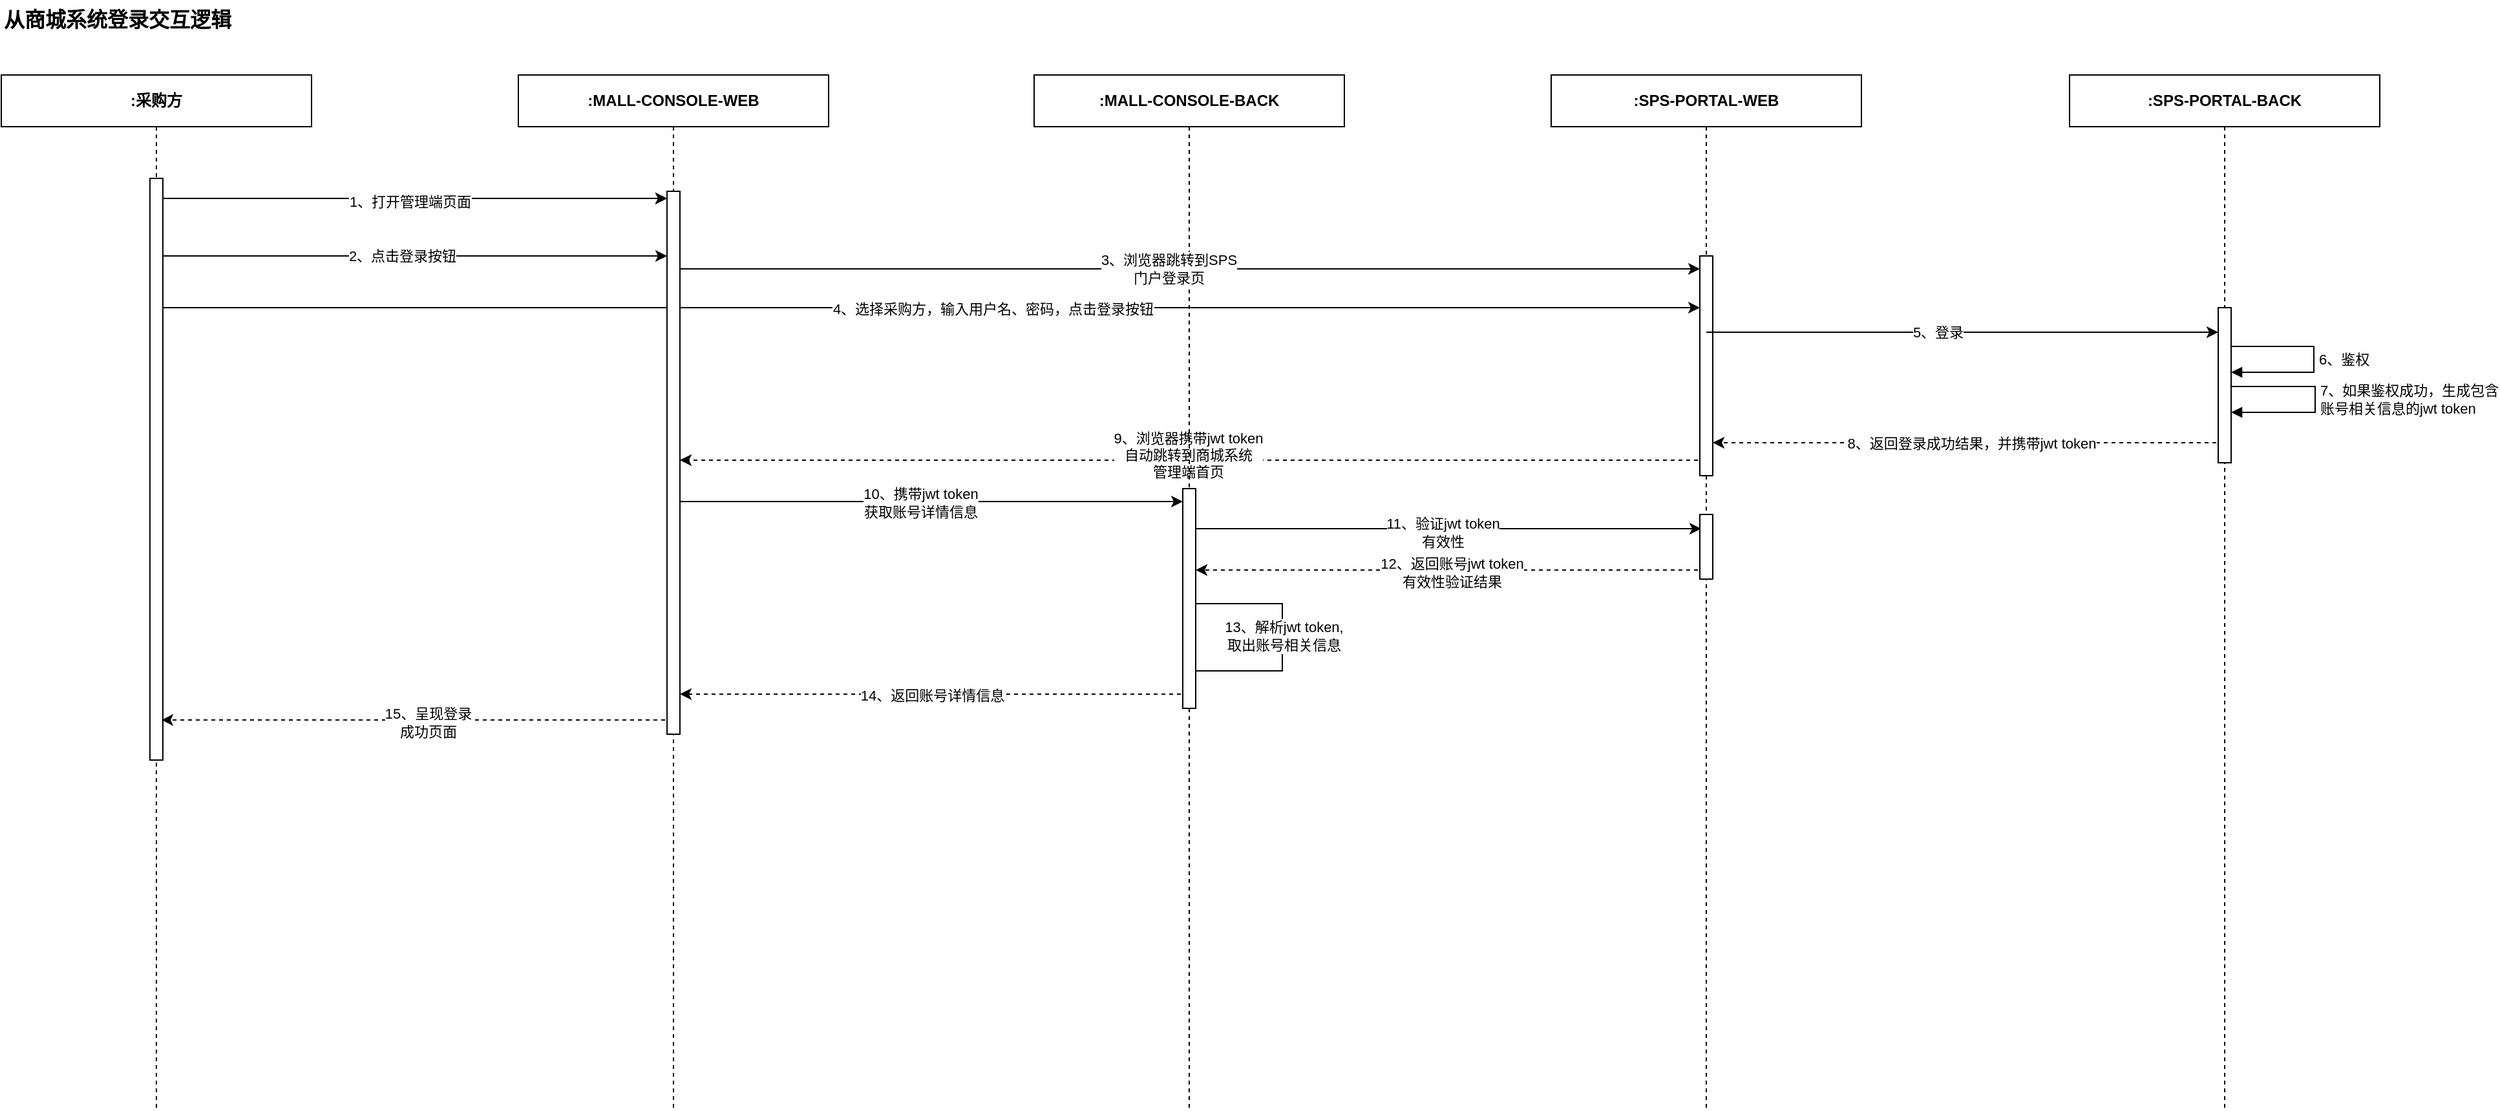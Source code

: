 <mxfile version="21.3.2" type="github">
  <diagram name="0001" id="u5bGN3QoCaFEteD9rDr-">
    <mxGraphModel dx="710" dy="375" grid="1" gridSize="10" guides="1" tooltips="1" connect="1" arrows="1" fold="1" page="1" pageScale="1" pageWidth="1169" pageHeight="827" math="0" shadow="0">
      <root>
        <mxCell id="C95wEXUyGodqOr3t600D-0" />
        <mxCell id="C95wEXUyGodqOr3t600D-1" parent="C95wEXUyGodqOr3t600D-0" />
        <mxCell id="0QSTGJbYTaC8Y6wXtU2j-22" value="" style="edgeStyle=elbowEdgeStyle;rounded=0;orthogonalLoop=1;jettySize=auto;html=1;elbow=vertical;curved=0;dashed=1;" edge="1" parent="C95wEXUyGodqOr3t600D-1" source="C95wEXUyGodqOr3t600D-16">
          <mxGeometry relative="1" as="geometry">
            <mxPoint x="1005" y="464" as="targetPoint" />
          </mxGeometry>
        </mxCell>
        <mxCell id="0QSTGJbYTaC8Y6wXtU2j-23" value="12、返回账号jwt token&lt;br style=&quot;border-color: var(--border-color);&quot;&gt;有效性验证结果" style="edgeLabel;html=1;align=center;verticalAlign=middle;resizable=0;points=[];" vertex="1" connectable="0" parent="0QSTGJbYTaC8Y6wXtU2j-22">
          <mxGeometry x="0.128" y="2" relative="1" as="geometry">
            <mxPoint x="26" as="offset" />
          </mxGeometry>
        </mxCell>
        <mxCell id="0QSTGJbYTaC8Y6wXtU2j-25" value="" style="edgeStyle=elbowEdgeStyle;rounded=0;orthogonalLoop=1;jettySize=auto;html=1;elbow=vertical;curved=0;dashed=1;" edge="1" parent="C95wEXUyGodqOr3t600D-1" source="C95wEXUyGodqOr3t600D-16">
          <mxGeometry relative="1" as="geometry">
            <mxPoint x="606" y="379" as="targetPoint" />
          </mxGeometry>
        </mxCell>
        <mxCell id="0QSTGJbYTaC8Y6wXtU2j-26" value="9、浏览器携带jwt token&lt;br style=&quot;border-color: var(--border-color);&quot;&gt;自动跳转到商城系统&lt;br style=&quot;border-color: var(--border-color);&quot;&gt;管理端首页" style="edgeLabel;html=1;align=center;verticalAlign=middle;resizable=0;points=[];" vertex="1" connectable="0" parent="0QSTGJbYTaC8Y6wXtU2j-25">
          <mxGeometry x="-0.165" y="-4" relative="1" as="geometry">
            <mxPoint x="-69" as="offset" />
          </mxGeometry>
        </mxCell>
        <mxCell id="C95wEXUyGodqOr3t600D-16" value="&lt;b&gt;:SPS-PORTAL-WEB&lt;/b&gt;" style="shape=umlLifeline;perimeter=lifelinePerimeter;whiteSpace=wrap;html=1;container=1;dropTarget=0;collapsible=0;recursiveResize=0;outlineConnect=0;portConstraint=eastwest;newEdgeStyle={&quot;edgeStyle&quot;:&quot;elbowEdgeStyle&quot;,&quot;elbow&quot;:&quot;vertical&quot;,&quot;curved&quot;:0,&quot;rounded&quot;:0};" parent="C95wEXUyGodqOr3t600D-1" vertex="1">
          <mxGeometry x="1280" y="81" width="240" height="800" as="geometry" />
        </mxCell>
        <mxCell id="C95wEXUyGodqOr3t600D-17" value="" style="html=1;points=[];perimeter=orthogonalPerimeter;outlineConnect=0;targetShapes=umlLifeline;portConstraint=eastwest;newEdgeStyle={&quot;edgeStyle&quot;:&quot;elbowEdgeStyle&quot;,&quot;elbow&quot;:&quot;vertical&quot;,&quot;curved&quot;:0,&quot;rounded&quot;:0};" parent="C95wEXUyGodqOr3t600D-16" vertex="1">
          <mxGeometry x="115" y="140" width="10" height="170" as="geometry" />
        </mxCell>
        <mxCell id="0QSTGJbYTaC8Y6wXtU2j-14" value="" style="edgeStyle=elbowEdgeStyle;rounded=0;orthogonalLoop=1;jettySize=auto;html=1;elbow=vertical;curved=0;dashed=1;" edge="1" parent="C95wEXUyGodqOr3t600D-1" source="C95wEXUyGodqOr3t600D-28">
          <mxGeometry relative="1" as="geometry">
            <mxPoint x="606" y="560" as="targetPoint" />
          </mxGeometry>
        </mxCell>
        <mxCell id="0QSTGJbYTaC8Y6wXtU2j-17" value="14、返回账号详情信息" style="edgeLabel;html=1;align=center;verticalAlign=middle;resizable=0;points=[];" vertex="1" connectable="0" parent="0QSTGJbYTaC8Y6wXtU2j-14">
          <mxGeometry x="0.111" y="1" relative="1" as="geometry">
            <mxPoint x="20" as="offset" />
          </mxGeometry>
        </mxCell>
        <mxCell id="0QSTGJbYTaC8Y6wXtU2j-19" value="" style="edgeStyle=elbowEdgeStyle;rounded=0;orthogonalLoop=1;jettySize=auto;html=1;elbow=vertical;curved=0;" edge="1" parent="C95wEXUyGodqOr3t600D-1" source="C95wEXUyGodqOr3t600D-28">
          <mxGeometry relative="1" as="geometry">
            <mxPoint x="1396" y="432" as="targetPoint" />
          </mxGeometry>
        </mxCell>
        <mxCell id="0QSTGJbYTaC8Y6wXtU2j-20" value="11、验证jwt token&lt;br style=&quot;border-color: var(--border-color);&quot;&gt;有效性" style="edgeLabel;html=1;align=center;verticalAlign=middle;resizable=0;points=[];" vertex="1" connectable="0" parent="0QSTGJbYTaC8Y6wXtU2j-19">
          <mxGeometry x="-0.014" y="-3" relative="1" as="geometry">
            <mxPoint x="1" as="offset" />
          </mxGeometry>
        </mxCell>
        <mxCell id="C95wEXUyGodqOr3t600D-28" value="&lt;b&gt;:MALL-CONSOLE-BACK&lt;/b&gt;" style="shape=umlLifeline;perimeter=lifelinePerimeter;whiteSpace=wrap;html=1;container=1;dropTarget=0;collapsible=0;recursiveResize=0;outlineConnect=0;portConstraint=eastwest;newEdgeStyle={&quot;edgeStyle&quot;:&quot;elbowEdgeStyle&quot;,&quot;elbow&quot;:&quot;vertical&quot;,&quot;curved&quot;:0,&quot;rounded&quot;:0};" parent="C95wEXUyGodqOr3t600D-1" vertex="1">
          <mxGeometry x="880" y="81" width="240" height="800" as="geometry" />
        </mxCell>
        <mxCell id="X04YHawdPwbHhBIBYi1X-3" value="" style="edgeStyle=orthogonalEdgeStyle;rounded=0;orthogonalLoop=1;jettySize=auto;html=1;elbow=vertical;" parent="C95wEXUyGodqOr3t600D-28" edge="1">
          <mxGeometry relative="1" as="geometry">
            <mxPoint x="115" y="428" as="sourcePoint" />
            <mxPoint x="115" y="461" as="targetPoint" />
            <Array as="points">
              <mxPoint x="115" y="409" />
              <mxPoint x="192" y="409" />
              <mxPoint x="192" y="461" />
            </Array>
          </mxGeometry>
        </mxCell>
        <mxCell id="X04YHawdPwbHhBIBYi1X-4" value="13、解析jwt token,&lt;br&gt;取出账号相关信息" style="edgeLabel;html=1;align=center;verticalAlign=middle;resizable=0;points=[];" parent="X04YHawdPwbHhBIBYi1X-3" vertex="1" connectable="0">
          <mxGeometry x="-0.112" y="1" relative="1" as="geometry">
            <mxPoint y="21" as="offset" />
          </mxGeometry>
        </mxCell>
        <mxCell id="C95wEXUyGodqOr3t600D-29" value="" style="html=1;points=[];perimeter=orthogonalPerimeter;outlineConnect=0;targetShapes=umlLifeline;portConstraint=eastwest;newEdgeStyle={&quot;edgeStyle&quot;:&quot;elbowEdgeStyle&quot;,&quot;elbow&quot;:&quot;vertical&quot;,&quot;curved&quot;:0,&quot;rounded&quot;:0};" parent="C95wEXUyGodqOr3t600D-28" vertex="1">
          <mxGeometry x="115" y="320" width="10" height="170" as="geometry" />
        </mxCell>
        <mxCell id="C95wEXUyGodqOr3t600D-30" value="" style="html=1;points=[];perimeter=orthogonalPerimeter;outlineConnect=0;targetShapes=umlLifeline;portConstraint=eastwest;newEdgeStyle={&quot;edgeStyle&quot;:&quot;elbowEdgeStyle&quot;,&quot;elbow&quot;:&quot;vertical&quot;,&quot;curved&quot;:0,&quot;rounded&quot;:0};" parent="C95wEXUyGodqOr3t600D-28" vertex="1">
          <mxGeometry x="515" y="340" width="10" height="50" as="geometry" />
        </mxCell>
        <mxCell id="C95wEXUyGodqOr3t600D-18" value="" style="edgeStyle=elbowEdgeStyle;rounded=0;orthogonalLoop=1;jettySize=auto;html=1;elbow=vertical;curved=0;" parent="C95wEXUyGodqOr3t600D-1" source="C95wEXUyGodqOr3t600D-5" target="C95wEXUyGodqOr3t600D-17" edge="1">
          <mxGeometry relative="1" as="geometry">
            <mxPoint x="478" y="261" as="sourcePoint" />
            <mxPoint x="878" y="261" as="targetPoint" />
            <Array as="points">
              <mxPoint x="578" y="261" />
            </Array>
          </mxGeometry>
        </mxCell>
        <mxCell id="C95wEXUyGodqOr3t600D-19" value="4、选择采购方，输入用户名、密码，点击登录按钮" style="edgeLabel;html=1;align=center;verticalAlign=middle;resizable=0;points=[];" parent="C95wEXUyGodqOr3t600D-18" vertex="1" connectable="0">
          <mxGeometry x="-0.072" y="-1" relative="1" as="geometry">
            <mxPoint x="90" as="offset" />
          </mxGeometry>
        </mxCell>
        <mxCell id="0QSTGJbYTaC8Y6wXtU2j-1" value="" style="edgeStyle=elbowEdgeStyle;rounded=0;orthogonalLoop=1;jettySize=auto;html=1;elbow=vertical;curved=0;" edge="1" parent="C95wEXUyGodqOr3t600D-1" source="C95wEXUyGodqOr3t600D-16">
          <mxGeometry relative="1" as="geometry">
            <mxPoint x="1796" y="280" as="targetPoint" />
          </mxGeometry>
        </mxCell>
        <mxCell id="0QSTGJbYTaC8Y6wXtU2j-2" value="5、登录" style="edgeLabel;html=1;align=center;verticalAlign=middle;resizable=0;points=[];" vertex="1" connectable="0" parent="0QSTGJbYTaC8Y6wXtU2j-1">
          <mxGeometry x="-0.096" relative="1" as="geometry">
            <mxPoint as="offset" />
          </mxGeometry>
        </mxCell>
        <mxCell id="0QSTGJbYTaC8Y6wXtU2j-4" value="" style="edgeStyle=elbowEdgeStyle;rounded=0;orthogonalLoop=1;jettySize=auto;html=1;elbow=vertical;curved=0;dashed=1;" edge="1" parent="C95wEXUyGodqOr3t600D-1" source="C95wEXUyGodqOr3t600D-20">
          <mxGeometry relative="1" as="geometry">
            <mxPoint x="1405" y="365.5" as="targetPoint" />
          </mxGeometry>
        </mxCell>
        <mxCell id="0QSTGJbYTaC8Y6wXtU2j-5" value="8、返回登录成功结果，并携带jwt token" style="edgeLabel;html=1;align=center;verticalAlign=middle;resizable=0;points=[];" vertex="1" connectable="0" parent="0QSTGJbYTaC8Y6wXtU2j-4">
          <mxGeometry x="0.188" y="1" relative="1" as="geometry">
            <mxPoint x="39" y="-1" as="offset" />
          </mxGeometry>
        </mxCell>
        <mxCell id="C95wEXUyGodqOr3t600D-20" value="&lt;b&gt;:SPS-PORTAL-BACK&lt;/b&gt;" style="shape=umlLifeline;perimeter=lifelinePerimeter;whiteSpace=wrap;html=1;container=1;dropTarget=0;collapsible=0;recursiveResize=0;outlineConnect=0;portConstraint=eastwest;newEdgeStyle={&quot;edgeStyle&quot;:&quot;elbowEdgeStyle&quot;,&quot;elbow&quot;:&quot;vertical&quot;,&quot;curved&quot;:0,&quot;rounded&quot;:0};" parent="C95wEXUyGodqOr3t600D-1" vertex="1">
          <mxGeometry x="1681" y="81" width="240" height="800" as="geometry" />
        </mxCell>
        <mxCell id="C95wEXUyGodqOr3t600D-21" value="" style="html=1;points=[];perimeter=orthogonalPerimeter;outlineConnect=0;targetShapes=umlLifeline;portConstraint=eastwest;newEdgeStyle={&quot;edgeStyle&quot;:&quot;elbowEdgeStyle&quot;,&quot;elbow&quot;:&quot;vertical&quot;,&quot;curved&quot;:0,&quot;rounded&quot;:0};" parent="C95wEXUyGodqOr3t600D-20" vertex="1">
          <mxGeometry x="115" y="180" width="10" height="120" as="geometry" />
        </mxCell>
        <mxCell id="C95wEXUyGodqOr3t600D-22" value="6、鉴权" style="html=1;align=left;spacingLeft=2;endArrow=block;rounded=0;edgeStyle=orthogonalEdgeStyle;curved=0;rounded=0;" parent="C95wEXUyGodqOr3t600D-20" source="C95wEXUyGodqOr3t600D-21" target="C95wEXUyGodqOr3t600D-21" edge="1">
          <mxGeometry relative="1" as="geometry">
            <mxPoint x="90" y="170" as="sourcePoint" />
            <Array as="points">
              <mxPoint x="189" y="210" />
              <mxPoint x="189" y="230" />
            </Array>
          </mxGeometry>
        </mxCell>
        <mxCell id="C95wEXUyGodqOr3t600D-23" value="7、如果鉴权成功，生成包含&lt;br&gt;账号相关信息的jwt token" style="html=1;align=left;spacingLeft=2;endArrow=block;rounded=0;edgeStyle=orthogonalEdgeStyle;curved=0;rounded=0;" parent="C95wEXUyGodqOr3t600D-20" edge="1">
          <mxGeometry relative="1" as="geometry">
            <mxPoint x="125" y="241" as="sourcePoint" />
            <Array as="points">
              <mxPoint x="190" y="241" />
              <mxPoint x="190" y="261" />
            </Array>
            <mxPoint x="125" y="261" as="targetPoint" />
          </mxGeometry>
        </mxCell>
        <mxCell id="0QSTGJbYTaC8Y6wXtU2j-7" value="" style="edgeStyle=elbowEdgeStyle;rounded=0;orthogonalLoop=1;jettySize=auto;html=1;elbow=vertical;curved=0;" edge="1" parent="C95wEXUyGodqOr3t600D-1" source="C95wEXUyGodqOr3t600D-4">
          <mxGeometry relative="1" as="geometry">
            <mxPoint x="596" y="176.5" as="targetPoint" />
          </mxGeometry>
        </mxCell>
        <mxCell id="C95wEXUyGodqOr3t600D-4" value="&lt;b&gt;:采购方&lt;/b&gt;" style="shape=umlLifeline;perimeter=lifelinePerimeter;whiteSpace=wrap;html=1;container=1;dropTarget=0;collapsible=0;recursiveResize=0;outlineConnect=0;portConstraint=eastwest;newEdgeStyle={&quot;edgeStyle&quot;:&quot;elbowEdgeStyle&quot;,&quot;elbow&quot;:&quot;vertical&quot;,&quot;curved&quot;:0,&quot;rounded&quot;:0};" parent="C95wEXUyGodqOr3t600D-1" vertex="1">
          <mxGeometry x="81" y="81" width="240" height="800" as="geometry" />
        </mxCell>
        <mxCell id="C95wEXUyGodqOr3t600D-5" value="" style="html=1;points=[];perimeter=orthogonalPerimeter;outlineConnect=0;targetShapes=umlLifeline;portConstraint=eastwest;newEdgeStyle={&quot;edgeStyle&quot;:&quot;elbowEdgeStyle&quot;,&quot;elbow&quot;:&quot;vertical&quot;,&quot;curved&quot;:0,&quot;rounded&quot;:0};" parent="C95wEXUyGodqOr3t600D-4" vertex="1">
          <mxGeometry x="115" y="80" width="10" height="450" as="geometry" />
        </mxCell>
        <mxCell id="C95wEXUyGodqOr3t600D-6" value="" style="edgeStyle=elbowEdgeStyle;rounded=0;orthogonalLoop=1;jettySize=auto;html=1;elbow=vertical;curved=0;" parent="C95wEXUyGodqOr3t600D-1" source="C95wEXUyGodqOr3t600D-11" target="C95wEXUyGodqOr3t600D-17" edge="1">
          <mxGeometry relative="1" as="geometry">
            <mxPoint x="687" y="231" as="sourcePoint" />
            <mxPoint x="878" y="231" as="targetPoint" />
            <Array as="points">
              <mxPoint x="788" y="231" />
            </Array>
          </mxGeometry>
        </mxCell>
        <mxCell id="C95wEXUyGodqOr3t600D-7" value="3、浏览器跳转到SPS&lt;br&gt;门户登录页" style="edgeLabel;html=1;align=center;verticalAlign=middle;resizable=0;points=[];" parent="C95wEXUyGodqOr3t600D-6" vertex="1" connectable="0">
          <mxGeometry x="-0.116" relative="1" as="geometry">
            <mxPoint x="29" as="offset" />
          </mxGeometry>
        </mxCell>
        <mxCell id="C95wEXUyGodqOr3t600D-8" value="" style="edgeStyle=elbowEdgeStyle;rounded=0;orthogonalLoop=1;jettySize=auto;html=1;elbow=vertical;curved=0;" parent="C95wEXUyGodqOr3t600D-1" source="C95wEXUyGodqOr3t600D-11" target="C95wEXUyGodqOr3t600D-29" edge="1">
          <mxGeometry relative="1" as="geometry">
            <mxPoint x="925.5" y="481" as="targetPoint" />
            <Array as="points">
              <mxPoint x="807" y="411" />
            </Array>
          </mxGeometry>
        </mxCell>
        <mxCell id="C95wEXUyGodqOr3t600D-9" value="10、携带jwt token&lt;br&gt;获取账号详情信息" style="edgeLabel;html=1;align=center;verticalAlign=middle;resizable=0;points=[];" parent="C95wEXUyGodqOr3t600D-8" vertex="1" connectable="0">
          <mxGeometry x="-0.045" y="-1" relative="1" as="geometry">
            <mxPoint as="offset" />
          </mxGeometry>
        </mxCell>
        <mxCell id="0QSTGJbYTaC8Y6wXtU2j-11" value="" style="edgeStyle=elbowEdgeStyle;rounded=0;orthogonalLoop=1;jettySize=auto;html=1;elbow=vertical;curved=0;dashed=1;" edge="1" parent="C95wEXUyGodqOr3t600D-1" source="C95wEXUyGodqOr3t600D-10">
          <mxGeometry relative="1" as="geometry">
            <mxPoint x="205" y="580" as="targetPoint" />
          </mxGeometry>
        </mxCell>
        <mxCell id="0QSTGJbYTaC8Y6wXtU2j-12" value="15、呈现登录&lt;br style=&quot;border-color: var(--border-color);&quot;&gt;成功页面" style="edgeLabel;html=1;align=center;verticalAlign=middle;resizable=0;points=[];" vertex="1" connectable="0" parent="0QSTGJbYTaC8Y6wXtU2j-11">
          <mxGeometry x="0.161" y="2" relative="1" as="geometry">
            <mxPoint x="40" as="offset" />
          </mxGeometry>
        </mxCell>
        <mxCell id="C95wEXUyGodqOr3t600D-10" value="&lt;b&gt;:MALL-CONSOLE-WEB&lt;/b&gt;" style="shape=umlLifeline;perimeter=lifelinePerimeter;whiteSpace=wrap;html=1;container=1;dropTarget=0;collapsible=0;recursiveResize=0;outlineConnect=0;portConstraint=eastwest;newEdgeStyle={&quot;edgeStyle&quot;:&quot;elbowEdgeStyle&quot;,&quot;elbow&quot;:&quot;vertical&quot;,&quot;curved&quot;:0,&quot;rounded&quot;:0};" parent="C95wEXUyGodqOr3t600D-1" vertex="1">
          <mxGeometry x="481" y="81" width="240" height="800" as="geometry" />
        </mxCell>
        <mxCell id="C95wEXUyGodqOr3t600D-11" value="" style="html=1;points=[];perimeter=orthogonalPerimeter;outlineConnect=0;targetShapes=umlLifeline;portConstraint=eastwest;newEdgeStyle={&quot;edgeStyle&quot;:&quot;elbowEdgeStyle&quot;,&quot;elbow&quot;:&quot;vertical&quot;,&quot;curved&quot;:0,&quot;rounded&quot;:0};" parent="C95wEXUyGodqOr3t600D-10" vertex="1">
          <mxGeometry x="115" y="90" width="10" height="420" as="geometry" />
        </mxCell>
        <mxCell id="C95wEXUyGodqOr3t600D-12" value="" style="edgeStyle=elbowEdgeStyle;rounded=0;orthogonalLoop=1;jettySize=auto;html=1;elbow=vertical;curved=0;" parent="C95wEXUyGodqOr3t600D-1" source="C95wEXUyGodqOr3t600D-5" target="C95wEXUyGodqOr3t600D-11" edge="1">
          <mxGeometry relative="1" as="geometry">
            <Array as="points">
              <mxPoint x="568" y="221" />
            </Array>
          </mxGeometry>
        </mxCell>
        <mxCell id="C95wEXUyGodqOr3t600D-13" value="2、点击登录按钮" style="edgeLabel;html=1;align=center;verticalAlign=middle;resizable=0;points=[];" parent="C95wEXUyGodqOr3t600D-12" vertex="1" connectable="0">
          <mxGeometry x="0.053" y="1" relative="1" as="geometry">
            <mxPoint x="-21" y="1" as="offset" />
          </mxGeometry>
        </mxCell>
        <mxCell id="xv07PcUZ0-pIoEmmyfEZ-0" value="&lt;b style=&quot;font-size: 16px;&quot;&gt;从商城系统登录交互逻辑&lt;/b&gt;" style="text;html=1;align=left;verticalAlign=middle;resizable=0;points=[];autosize=1;strokeColor=none;fillColor=none;fontSize=16;" parent="C95wEXUyGodqOr3t600D-1" vertex="1">
          <mxGeometry x="81" y="23" width="200" height="30" as="geometry" />
        </mxCell>
        <mxCell id="0QSTGJbYTaC8Y6wXtU2j-8" value="" style="edgeStyle=elbowEdgeStyle;rounded=0;orthogonalLoop=1;jettySize=auto;html=1;elbow=vertical;curved=0;" edge="1" parent="C95wEXUyGodqOr3t600D-1" source="C95wEXUyGodqOr3t600D-5">
          <mxGeometry relative="1" as="geometry">
            <mxPoint x="206" y="181" as="sourcePoint" />
            <mxPoint x="596" y="176.5" as="targetPoint" />
            <Array as="points" />
          </mxGeometry>
        </mxCell>
        <mxCell id="0QSTGJbYTaC8Y6wXtU2j-9" value="1、打开管理端页面" style="edgeLabel;html=1;align=center;verticalAlign=middle;resizable=0;points=[];" vertex="1" connectable="0" parent="0QSTGJbYTaC8Y6wXtU2j-8">
          <mxGeometry x="-0.024" y="-1" relative="1" as="geometry">
            <mxPoint y="1" as="offset" />
          </mxGeometry>
        </mxCell>
      </root>
    </mxGraphModel>
  </diagram>
</mxfile>
